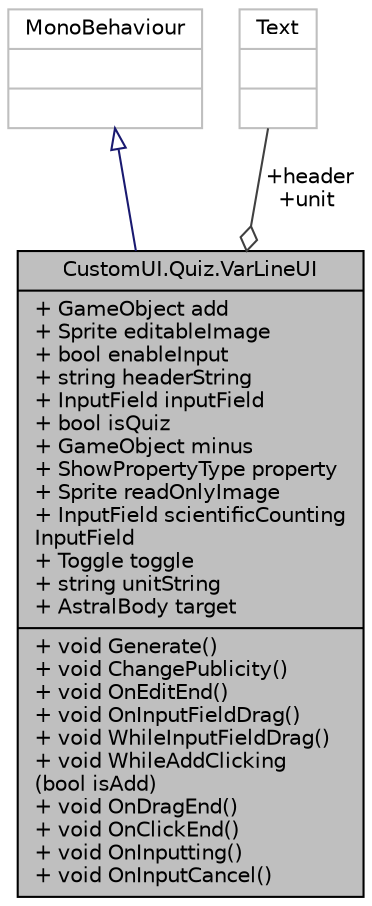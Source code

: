 digraph "CustomUI.Quiz.VarLineUI"
{
 // INTERACTIVE_SVG=YES
 // LATEX_PDF_SIZE
  edge [fontname="Helvetica",fontsize="10",labelfontname="Helvetica",labelfontsize="10"];
  node [fontname="Helvetica",fontsize="10",shape=record];
  Node1 [label="{CustomUI.Quiz.VarLineUI\n|+ GameObject add\l+ Sprite editableImage\l+ bool enableInput\l+ string headerString\l+ InputField inputField\l+ bool isQuiz\l+ GameObject minus\l+ ShowPropertyType property\l+ Sprite readOnlyImage\l+ InputField scientificCounting\lInputField\l+ Toggle toggle\l+ string unitString\l+ AstralBody target\l|+ void Generate()\l+ void ChangePublicity()\l+ void OnEditEnd()\l+ void OnInputFieldDrag()\l+ void WhileInputFieldDrag()\l+ void WhileAddClicking\l(bool isAdd)\l+ void OnDragEnd()\l+ void OnClickEnd()\l+ void OnInputting()\l+ void OnInputCancel()\l}",height=0.2,width=0.4,color="black", fillcolor="grey75", style="filled", fontcolor="black",tooltip=" "];
  Node2 -> Node1 [dir="back",color="midnightblue",fontsize="10",style="solid",arrowtail="onormal",fontname="Helvetica"];
  Node2 [label="{MonoBehaviour\n||}",height=0.2,width=0.4,color="grey75", fillcolor="white", style="filled",tooltip=" "];
  Node3 -> Node1 [color="grey25",fontsize="10",style="solid",label=" +header\n+unit" ,arrowhead="odiamond",fontname="Helvetica"];
  Node3 [label="{Text\n||}",height=0.2,width=0.4,color="grey75", fillcolor="white", style="filled",tooltip=" "];
}
